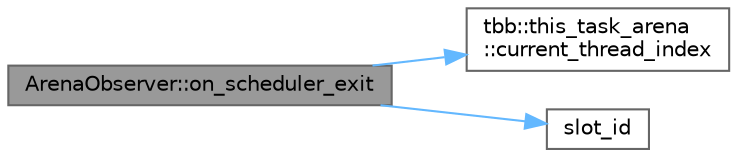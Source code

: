 digraph "ArenaObserver::on_scheduler_exit"
{
 // LATEX_PDF_SIZE
  bgcolor="transparent";
  edge [fontname=Helvetica,fontsize=10,labelfontname=Helvetica,labelfontsize=10];
  node [fontname=Helvetica,fontsize=10,shape=box,height=0.2,width=0.4];
  rankdir="LR";
  Node1 [id="Node000001",label="ArenaObserver::on_scheduler_exit",height=0.2,width=0.4,color="gray40", fillcolor="grey60", style="filled", fontcolor="black",tooltip="Exit notification"];
  Node1 -> Node2 [id="edge1_Node000001_Node000002",color="steelblue1",style="solid",tooltip=" "];
  Node2 [id="Node000002",label="tbb::this_task_arena\l::current_thread_index",height=0.2,width=0.4,color="grey40", fillcolor="white", style="filled",URL="$namespacetbb_1_1this__task__arena.html#a3ab8c42906cedb6fc3e088097e8639ea",tooltip="Returns the index, aka slot number, of the calling thread in its current arena"];
  Node1 -> Node3 [id="edge2_Node000001_Node000003",color="steelblue1",style="solid",tooltip=" "];
  Node3 [id="Node000003",label="slot_id",height=0.2,width=0.4,color="grey40", fillcolor="white", style="filled",URL="$test__task__arena_8cpp.html#a5c82fbfdad2f1794e0990e81a57b08ff",tooltip=" "];
}
